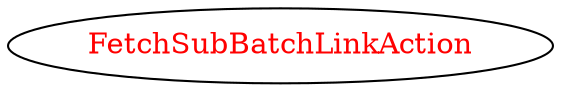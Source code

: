 digraph dependencyGraph {
 concentrate=true;
 ranksep="2.0";
 rankdir="LR"; 
 splines="ortho";
"FetchSubBatchLinkAction" [fontcolor="red"];
}